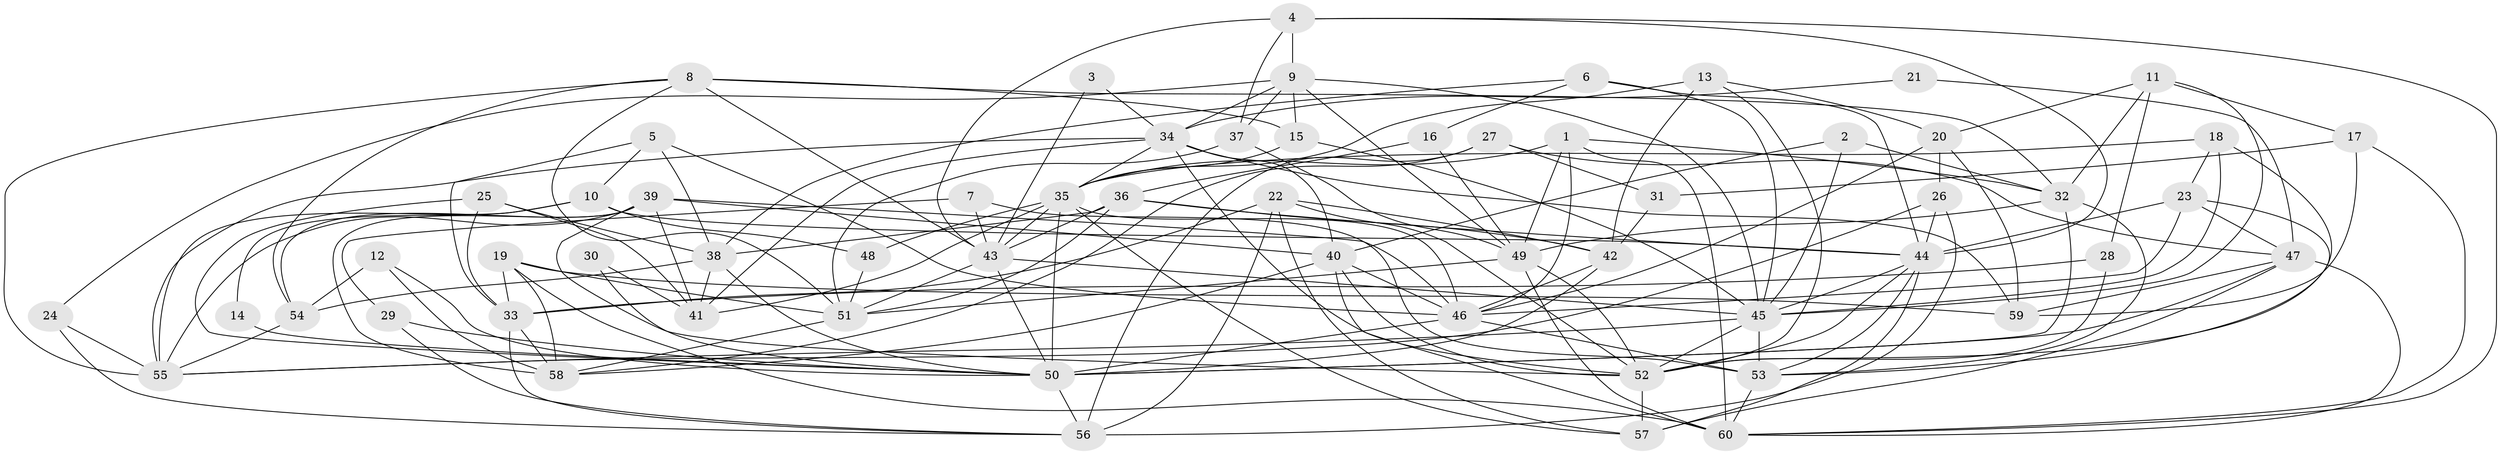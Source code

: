 // original degree distribution, {3: 0.2857142857142857, 2: 0.12605042016806722, 6: 0.07563025210084033, 5: 0.15126050420168066, 4: 0.2857142857142857, 7: 0.06722689075630252, 8: 0.008403361344537815}
// Generated by graph-tools (version 1.1) at 2025/26/03/09/25 03:26:22]
// undirected, 60 vertices, 170 edges
graph export_dot {
graph [start="1"]
  node [color=gray90,style=filled];
  1;
  2;
  3;
  4;
  5;
  6;
  7;
  8;
  9;
  10;
  11;
  12;
  13;
  14;
  15;
  16;
  17;
  18;
  19;
  20;
  21;
  22;
  23;
  24;
  25;
  26;
  27;
  28;
  29;
  30;
  31;
  32;
  33;
  34;
  35;
  36;
  37;
  38;
  39;
  40;
  41;
  42;
  43;
  44;
  45;
  46;
  47;
  48;
  49;
  50;
  51;
  52;
  53;
  54;
  55;
  56;
  57;
  58;
  59;
  60;
  1 -- 32 [weight=1.0];
  1 -- 35 [weight=1.0];
  1 -- 46 [weight=1.0];
  1 -- 49 [weight=1.0];
  1 -- 60 [weight=1.0];
  2 -- 32 [weight=1.0];
  2 -- 40 [weight=1.0];
  2 -- 45 [weight=1.0];
  3 -- 34 [weight=1.0];
  3 -- 43 [weight=1.0];
  4 -- 9 [weight=1.0];
  4 -- 37 [weight=1.0];
  4 -- 43 [weight=1.0];
  4 -- 44 [weight=1.0];
  4 -- 60 [weight=1.0];
  5 -- 10 [weight=1.0];
  5 -- 33 [weight=1.0];
  5 -- 38 [weight=1.0];
  5 -- 46 [weight=1.0];
  6 -- 16 [weight=1.0];
  6 -- 38 [weight=1.0];
  6 -- 44 [weight=1.0];
  6 -- 45 [weight=1.0];
  7 -- 29 [weight=1.0];
  7 -- 43 [weight=1.0];
  7 -- 53 [weight=1.0];
  8 -- 15 [weight=1.0];
  8 -- 32 [weight=1.0];
  8 -- 43 [weight=1.0];
  8 -- 51 [weight=1.0];
  8 -- 54 [weight=1.0];
  8 -- 55 [weight=1.0];
  9 -- 15 [weight=1.0];
  9 -- 24 [weight=1.0];
  9 -- 34 [weight=1.0];
  9 -- 37 [weight=1.0];
  9 -- 45 [weight=1.0];
  9 -- 49 [weight=1.0];
  10 -- 14 [weight=1.0];
  10 -- 44 [weight=1.0];
  10 -- 48 [weight=1.0];
  10 -- 55 [weight=1.0];
  11 -- 17 [weight=1.0];
  11 -- 20 [weight=1.0];
  11 -- 28 [weight=1.0];
  11 -- 32 [weight=1.0];
  11 -- 45 [weight=1.0];
  12 -- 50 [weight=1.0];
  12 -- 54 [weight=1.0];
  12 -- 58 [weight=1.0];
  13 -- 20 [weight=1.0];
  13 -- 35 [weight=1.0];
  13 -- 42 [weight=1.0];
  13 -- 52 [weight=1.0];
  14 -- 50 [weight=1.0];
  15 -- 35 [weight=1.0];
  15 -- 45 [weight=1.0];
  16 -- 36 [weight=1.0];
  16 -- 49 [weight=1.0];
  17 -- 31 [weight=1.0];
  17 -- 59 [weight=1.0];
  17 -- 60 [weight=1.0];
  18 -- 23 [weight=1.0];
  18 -- 35 [weight=1.0];
  18 -- 45 [weight=1.0];
  18 -- 52 [weight=2.0];
  19 -- 33 [weight=1.0];
  19 -- 51 [weight=1.0];
  19 -- 58 [weight=1.0];
  19 -- 59 [weight=1.0];
  19 -- 60 [weight=1.0];
  20 -- 26 [weight=1.0];
  20 -- 46 [weight=1.0];
  20 -- 59 [weight=1.0];
  21 -- 34 [weight=1.0];
  21 -- 47 [weight=1.0];
  22 -- 33 [weight=1.0];
  22 -- 42 [weight=1.0];
  22 -- 52 [weight=1.0];
  22 -- 56 [weight=1.0];
  22 -- 57 [weight=1.0];
  23 -- 44 [weight=1.0];
  23 -- 46 [weight=1.0];
  23 -- 47 [weight=1.0];
  23 -- 53 [weight=1.0];
  24 -- 55 [weight=1.0];
  24 -- 56 [weight=1.0];
  25 -- 33 [weight=1.0];
  25 -- 38 [weight=1.0];
  25 -- 41 [weight=1.0];
  25 -- 50 [weight=1.0];
  26 -- 44 [weight=1.0];
  26 -- 55 [weight=1.0];
  26 -- 56 [weight=2.0];
  27 -- 31 [weight=1.0];
  27 -- 47 [weight=1.0];
  27 -- 56 [weight=1.0];
  27 -- 58 [weight=2.0];
  28 -- 33 [weight=1.0];
  28 -- 52 [weight=1.0];
  29 -- 50 [weight=1.0];
  29 -- 56 [weight=1.0];
  30 -- 41 [weight=2.0];
  30 -- 50 [weight=1.0];
  31 -- 42 [weight=1.0];
  32 -- 49 [weight=1.0];
  32 -- 50 [weight=1.0];
  32 -- 53 [weight=1.0];
  33 -- 56 [weight=1.0];
  33 -- 58 [weight=1.0];
  34 -- 35 [weight=1.0];
  34 -- 40 [weight=1.0];
  34 -- 41 [weight=1.0];
  34 -- 52 [weight=1.0];
  34 -- 55 [weight=1.0];
  34 -- 59 [weight=1.0];
  35 -- 41 [weight=1.0];
  35 -- 43 [weight=1.0];
  35 -- 46 [weight=1.0];
  35 -- 48 [weight=1.0];
  35 -- 50 [weight=1.0];
  35 -- 57 [weight=1.0];
  36 -- 38 [weight=1.0];
  36 -- 42 [weight=1.0];
  36 -- 43 [weight=1.0];
  36 -- 44 [weight=1.0];
  36 -- 51 [weight=1.0];
  37 -- 49 [weight=1.0];
  37 -- 51 [weight=1.0];
  38 -- 41 [weight=1.0];
  38 -- 50 [weight=1.0];
  38 -- 54 [weight=1.0];
  39 -- 40 [weight=1.0];
  39 -- 41 [weight=1.0];
  39 -- 46 [weight=1.0];
  39 -- 52 [weight=1.0];
  39 -- 54 [weight=1.0];
  39 -- 55 [weight=1.0];
  39 -- 58 [weight=1.0];
  40 -- 46 [weight=1.0];
  40 -- 52 [weight=1.0];
  40 -- 58 [weight=1.0];
  40 -- 60 [weight=1.0];
  42 -- 46 [weight=1.0];
  42 -- 50 [weight=1.0];
  43 -- 45 [weight=1.0];
  43 -- 50 [weight=1.0];
  43 -- 51 [weight=1.0];
  44 -- 45 [weight=1.0];
  44 -- 52 [weight=1.0];
  44 -- 53 [weight=1.0];
  44 -- 57 [weight=1.0];
  45 -- 52 [weight=1.0];
  45 -- 53 [weight=1.0];
  45 -- 55 [weight=1.0];
  46 -- 50 [weight=1.0];
  46 -- 53 [weight=1.0];
  47 -- 50 [weight=1.0];
  47 -- 57 [weight=1.0];
  47 -- 59 [weight=1.0];
  47 -- 60 [weight=1.0];
  48 -- 51 [weight=1.0];
  49 -- 51 [weight=1.0];
  49 -- 52 [weight=1.0];
  49 -- 60 [weight=1.0];
  50 -- 56 [weight=1.0];
  51 -- 58 [weight=1.0];
  52 -- 57 [weight=1.0];
  53 -- 60 [weight=1.0];
  54 -- 55 [weight=1.0];
}
